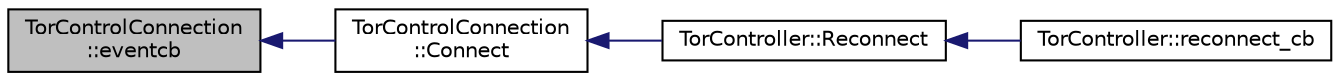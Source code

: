 digraph "TorControlConnection::eventcb"
{
  edge [fontname="Helvetica",fontsize="10",labelfontname="Helvetica",labelfontsize="10"];
  node [fontname="Helvetica",fontsize="10",shape=record];
  rankdir="LR";
  Node19 [label="TorControlConnection\l::eventcb",height=0.2,width=0.4,color="black", fillcolor="grey75", style="filled", fontcolor="black"];
  Node19 -> Node20 [dir="back",color="midnightblue",fontsize="10",style="solid",fontname="Helvetica"];
  Node20 [label="TorControlConnection\l::Connect",height=0.2,width=0.4,color="black", fillcolor="white", style="filled",URL="$df/dc6/class_tor_control_connection.html#a36b6359caf9a304efe310b9b7141a939",tooltip="Connect to a Tor control port. "];
  Node20 -> Node21 [dir="back",color="midnightblue",fontsize="10",style="solid",fontname="Helvetica"];
  Node21 [label="TorController::Reconnect",height=0.2,width=0.4,color="black", fillcolor="white", style="filled",URL="$da/dd9/class_tor_controller.html#ae5d4304836fce79574ec540c5ada8269",tooltip="Reconnect, after getting disconnected. "];
  Node21 -> Node22 [dir="back",color="midnightblue",fontsize="10",style="solid",fontname="Helvetica"];
  Node22 [label="TorController::reconnect_cb",height=0.2,width=0.4,color="black", fillcolor="white", style="filled",URL="$da/dd9/class_tor_controller.html#a2fa9614b4fa0e24c57f443b3c56f835c",tooltip="Callback for reconnect timer. "];
}
